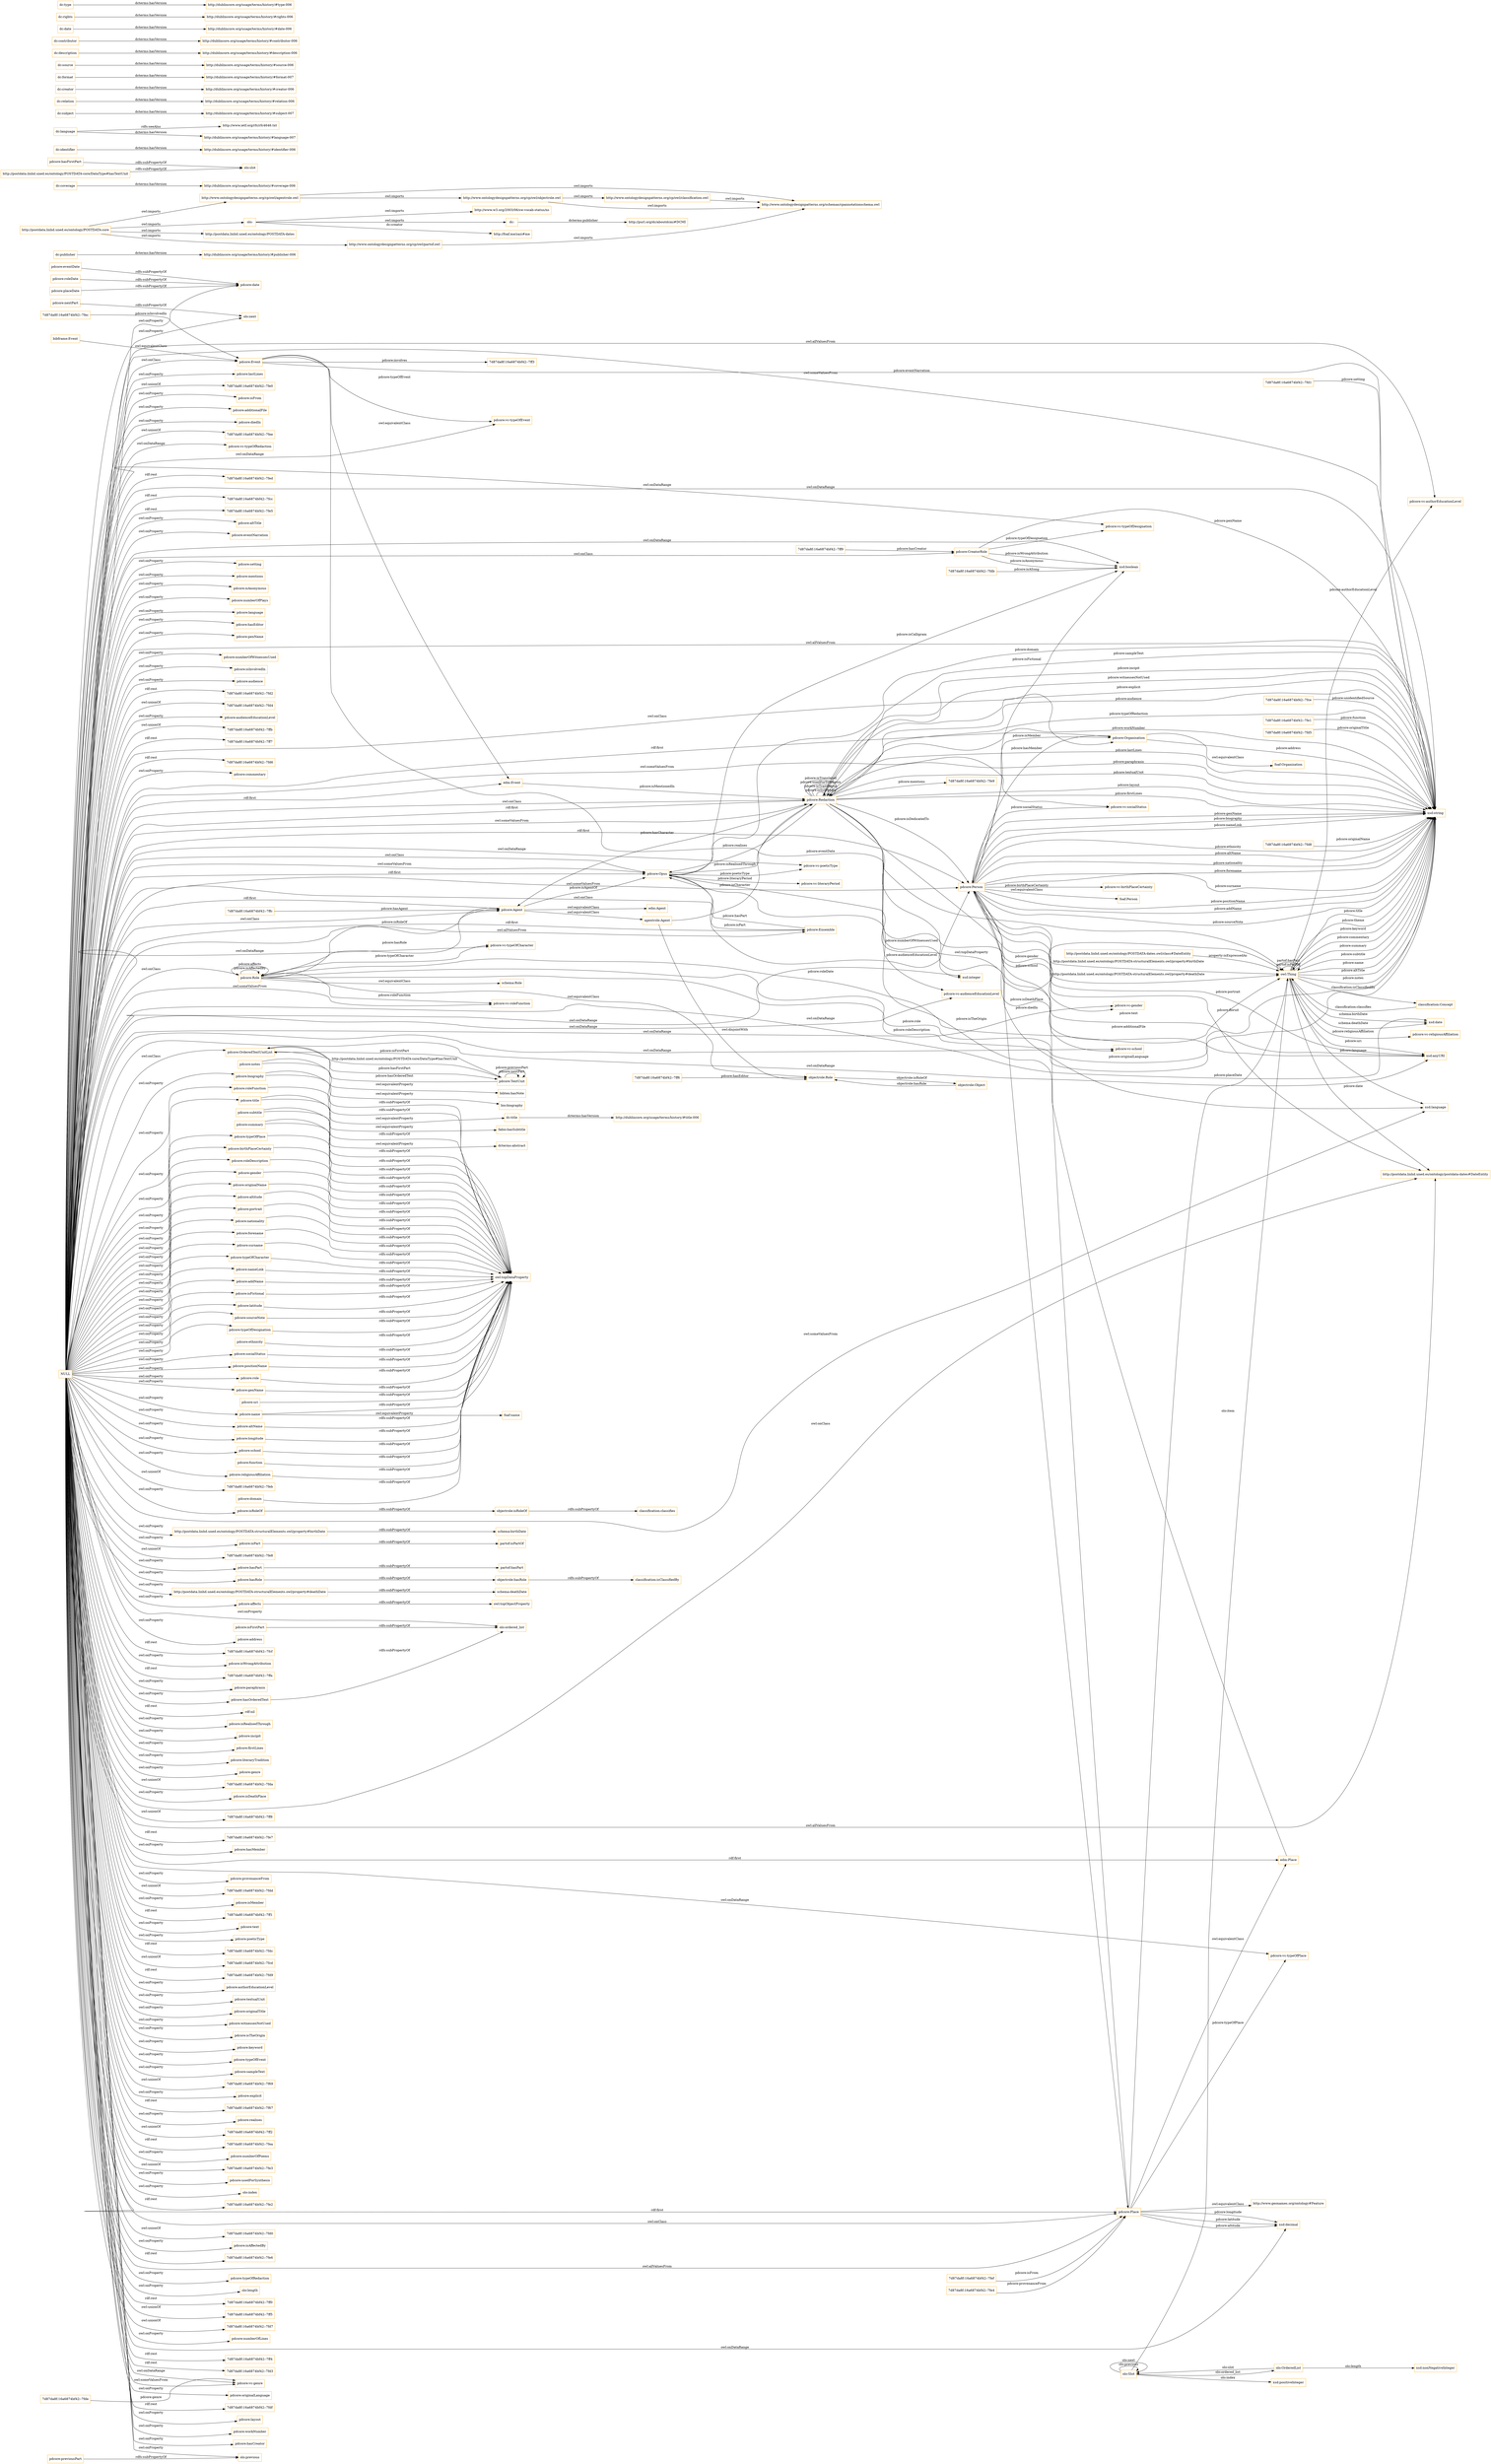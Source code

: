 digraph ar2dtool_diagram { 
rankdir=LR;
size="1501"
node [shape = rectangle, color="orange"]; "pdcore:Role" "pdcore:OrderedTextUnitList" "7d87da8f:16a6874bf42:-7ff9" "7d87da8f:16a6874bf42:-7fde" "7d87da8f:16a6874bf42:-7fd8" "agentrole:Agent" "http://www.geonames.org/ontology#Feature" "edm:Agent" "pdcore:Agent" "pdcore:CreatorRole" "pdcore:Person" "pdcore:Organisation" "7d87da8f:16a6874bf42:-7fd1" "edm:Place" "7d87da8f:16a6874bf42:-7fef" "7d87da8f:16a6874bf42:-7fe4" "7d87da8f:16a6874bf42:-7fe9" "pdcore:Redaction" "7d87da8f:16a6874bf42:-7ff6" "7d87da8f:16a6874bf42:-7fce" "7d87da8f:16a6874bf42:-7fdb" "pdcore:Ensemble" "foaf:Person" "bibframe:Event" "edm:Event" "7d87da8f:16a6874bf42:-7fec" "pdcore:TextUnit" "foaf:Organization" "7d87da8f:16a6874bf42:-7fe1" "pdcore:Place" "7d87da8f:16a6874bf42:-7fd5" "pdcore:Opus" "pdcore:Event" "7d87da8f:16a6874bf42:-7ffc" "7d87da8f:16a6874bf42:-7ff3" "schema:Role" "owl:Thing" "objectrole:Role" "objectrole:Object" "olo:Slot" "olo:OrderedList" "classification:Concept" ; /*classes style*/
	"pdcore:typeOfPlace" -> "owl:topDataProperty" [ label = "rdfs:subPropertyOf" ];
	"objectrole:isRoleOf" -> "classification:classifies" [ label = "rdfs:subPropertyOf" ];
	"dc:publisher" -> "http://dublincore.org/usage/terms/history/#publisher-006" [ label = "dcterms:hasVersion" ];
	"http://www.ontologydesignpatterns.org/cp/owl/classification.owl" -> "http://www.ontologydesignpatterns.org/schemas/cpannotationschema.owl" [ label = "owl:imports" ];
	"pdcore:birthPlaceCertainty" -> "owl:topDataProperty" [ label = "rdfs:subPropertyOf" ];
	"dc:coverage" -> "http://dublincore.org/usage/terms/history/#coverage-006" [ label = "dcterms:hasVersion" ];
	"pdcore:notes" -> "owl:topDataProperty" [ label = "rdfs:subPropertyOf" ];
	"pdcore:notes" -> "bibtex:hasNote" [ label = "owl:equivalentProperty" ];
	"http://www.ontologydesignpatterns.org/cp/owl/agentrole.owl" -> "http://www.ontologydesignpatterns.org/cp/owl/objectrole.owl" [ label = "owl:imports" ];
	"http://www.ontologydesignpatterns.org/cp/owl/agentrole.owl" -> "http://www.ontologydesignpatterns.org/schemas/cpannotationschema.owl" [ label = "owl:imports" ];
	"pdcore:hasFirstPart" -> "olo:slot" [ label = "rdfs:subPropertyOf" ];
	"pdcore:roleDate" -> "pdcore:date" [ label = "rdfs:subPropertyOf" ];
	"pdcore:originalName" -> "owl:topDataProperty" [ label = "rdfs:subPropertyOf" ];
	"pdcore:forename" -> "owl:topDataProperty" [ label = "rdfs:subPropertyOf" ];
	"pdcore:subtitle" -> "fabio:hasSubtitle" [ label = "owl:equivalentProperty" ];
	"pdcore:subtitle" -> "owl:topDataProperty" [ label = "rdfs:subPropertyOf" ];
	"pdcore:altitude" -> "owl:topDataProperty" [ label = "rdfs:subPropertyOf" ];
	"olo:" -> "http://www.w3.org/2003/06/sw-vocab-status/ns" [ label = "owl:imports" ];
	"olo:" -> "dc:" [ label = "owl:imports" ];
	"olo:" -> "http://foaf.me/zazi#me" [ label = "dc:creator" ];
	"pdcore:portrait" -> "owl:topDataProperty" [ label = "rdfs:subPropertyOf" ];
	"pdcore:Role" -> "objectrole:Role" [ label = "owl:equivalentClass" ];
	"pdcore:Role" -> "schema:Role" [ label = "owl:equivalentClass" ];
	"dc:identifier" -> "http://dublincore.org/usage/terms/history/#identifier-006" [ label = "dcterms:hasVersion" ];
	"dc:language" -> "http://www.ietf.org/rfc/rfc4646.txt" [ label = "rdfs:seeAlso" ];
	"dc:language" -> "http://dublincore.org/usage/terms/history/#language-007" [ label = "dcterms:hasVersion" ];
	"pdcore:Organisation" -> "foaf:Organization" [ label = "owl:equivalentClass" ];
	"pdcore:nationality" -> "owl:topDataProperty" [ label = "rdfs:subPropertyOf" ];
	"pdcore:isPart" -> "partof:isPartOf" [ label = "rdfs:subPropertyOf" ];
	"pdcore:surname" -> "owl:topDataProperty" [ label = "rdfs:subPropertyOf" ];
	"dc:subject" -> "http://dublincore.org/usage/terms/history/#subject-007" [ label = "dcterms:hasVersion" ];
	"pdcore:uri" -> "owl:topDataProperty" [ label = "rdfs:subPropertyOf" ];
	"pdcore:addName" -> "owl:topDataProperty" [ label = "rdfs:subPropertyOf" ];
	"pdcore:genName" -> "owl:topDataProperty" [ label = "rdfs:subPropertyOf" ];
	"pdcore:placeDate" -> "pdcore:date" [ label = "rdfs:subPropertyOf" ];
	"http://www.ontologydesignpatterns.org/cp/owl/objectrole.owl" -> "http://www.ontologydesignpatterns.org/cp/owl/classification.owl" [ label = "owl:imports" ];
	"http://www.ontologydesignpatterns.org/cp/owl/objectrole.owl" -> "http://www.ontologydesignpatterns.org/schemas/cpannotationschema.owl" [ label = "owl:imports" ];
	"dc:relation" -> "http://dublincore.org/usage/terms/history/#relation-006" [ label = "dcterms:hasVersion" ];
	"pdcore:nameLink" -> "owl:topDataProperty" [ label = "rdfs:subPropertyOf" ];
	"dc:creator" -> "http://dublincore.org/usage/terms/history/#creator-006" [ label = "dcterms:hasVersion" ];
	"http://postdata.linhd.uned.es/ontology/POSTDATA-core/DataType#hasTextUnit" -> "olo:slot" [ label = "rdfs:subPropertyOf" ];
	"pdcore:biography" -> "owl:topDataProperty" [ label = "rdfs:subPropertyOf" ];
	"pdcore:biography" -> "bio:biography" [ label = "owl:equivalentProperty" ];
	"pdcore:latitude" -> "owl:topDataProperty" [ label = "rdfs:subPropertyOf" ];
	"dc:format" -> "http://dublincore.org/usage/terms/history/#format-007" [ label = "dcterms:hasVersion" ];
	"pdcore:hasPart" -> "partof:hasPart" [ label = "rdfs:subPropertyOf" ];
	"pdcore:sourceNote" -> "owl:topDataProperty" [ label = "rdfs:subPropertyOf" ];
	"pdcore:summary" -> "owl:topDataProperty" [ label = "rdfs:subPropertyOf" ];
	"pdcore:summary" -> "dcterms:abstract" [ label = "owl:equivalentProperty" ];
	"pdcore:nextPart" -> "olo:next" [ label = "rdfs:subPropertyOf" ];
	"pdcore:hasRole" -> "objectrole:hasRole" [ label = "rdfs:subPropertyOf" ];
	"pdcore:eventDate" -> "pdcore:date" [ label = "rdfs:subPropertyOf" ];
	"pdcore:name" -> "owl:topDataProperty" [ label = "rdfs:subPropertyOf" ];
	"pdcore:name" -> "foaf:name" [ label = "owl:equivalentProperty" ];
	"pdcore:Place" -> "http://www.geonames.org/ontology#Feature" [ label = "owl:equivalentClass" ];
	"pdcore:Place" -> "edm:Place" [ label = "owl:equivalentClass" ];
	"pdcore:typeOfDesignation" -> "owl:topDataProperty" [ label = "rdfs:subPropertyOf" ];
	"pdcore:title" -> "owl:topDataProperty" [ label = "rdfs:subPropertyOf" ];
	"pdcore:title" -> "dc:title" [ label = "owl:equivalentProperty" ];
	"pdcore:Agent" -> "agentrole:Agent" [ label = "owl:equivalentClass" ];
	"pdcore:Agent" -> "edm:Agent" [ label = "owl:equivalentClass" ];
	"pdcore:positionName" -> "owl:topDataProperty" [ label = "rdfs:subPropertyOf" ];
	"pdcore:altName" -> "owl:topDataProperty" [ label = "rdfs:subPropertyOf" ];
	"dc:source" -> "http://dublincore.org/usage/terms/history/#source-006" [ label = "dcterms:hasVersion" ];
	"dc:description" -> "http://dublincore.org/usage/terms/history/#description-006" [ label = "dcterms:hasVersion" ];
	"http://postdata.linhd.uned.es/ontology/POSTDATA-structuralElements.owl/property#deathDate" -> "schema:deathDate" [ label = "rdfs:subPropertyOf" ];
	"pdcore:role" -> "owl:topDataProperty" [ label = "rdfs:subPropertyOf" ];
	"pdcore:Person" -> "foaf:Person" [ label = "owl:equivalentClass" ];
	"agentrole:Agent" -> "objectrole:Role" [ label = "owl:disjointWith" ];
	"http://postdata.linhd.uned.es/ontology/POSTDATA-core" -> "http://postdata.linhd.uned.es/ontology/POSTDATA-dates" [ label = "owl:imports" ];
	"http://postdata.linhd.uned.es/ontology/POSTDATA-core" -> "http://www.ontologydesignpatterns.org/cp/owl/agentrole.owl" [ label = "owl:imports" ];
	"http://postdata.linhd.uned.es/ontology/POSTDATA-core" -> "olo:" [ label = "owl:imports" ];
	"http://postdata.linhd.uned.es/ontology/POSTDATA-core" -> "http://www.ontologydesignpatterns.org/cp/owl/partof.owl" [ label = "owl:imports" ];
	"objectrole:hasRole" -> "classification:isClassifiedBy" [ label = "rdfs:subPropertyOf" ];
	"pdcore:affects" -> "owl:topObjectProperty" [ label = "rdfs:subPropertyOf" ];
	"pdcore:longitude" -> "owl:topDataProperty" [ label = "rdfs:subPropertyOf" ];
	"dc:contributor" -> "http://dublincore.org/usage/terms/history/#contributor-006" [ label = "dcterms:hasVersion" ];
	"pdcore:hasOrderedText" -> "olo:ordered_list" [ label = "rdfs:subPropertyOf" ];
	"pdcore:school" -> "owl:topDataProperty" [ label = "rdfs:subPropertyOf" ];
	"pdcore:religiousAffiliation" -> "owl:topDataProperty" [ label = "rdfs:subPropertyOf" ];
	"dc:date" -> "http://dublincore.org/usage/terms/history/#date-006" [ label = "dcterms:hasVersion" ];
	"pdcore:roleFunction" -> "owl:topDataProperty" [ label = "rdfs:subPropertyOf" ];
	"dc:rights" -> "http://dublincore.org/usage/terms/history/#rights-006" [ label = "dcterms:hasVersion" ];
	"pdcore:ethnicity" -> "owl:topDataProperty" [ label = "rdfs:subPropertyOf" ];
	"bibframe:Event" -> "pdcore:Event" [ label = "owl:equivalentClass" ];
	"pdcore:roleDescription" -> "owl:topDataProperty" [ label = "rdfs:subPropertyOf" ];
	"pdcore:gender" -> "owl:topDataProperty" [ label = "rdfs:subPropertyOf" ];
	"NULL" -> "pdcore:address" [ label = "owl:onProperty" ];
	"NULL" -> "7d87da8f:16a6874bf42:-7fcf" [ label = "rdf:rest" ];
	"NULL" -> "pdcore:altName" [ label = "owl:onProperty" ];
	"NULL" -> "pdcore:isWrongAttribution" [ label = "owl:onProperty" ];
	"NULL" -> "pdcore:title" [ label = "owl:onProperty" ];
	"NULL" -> "pdcore:typeOfCharacter" [ label = "owl:onProperty" ];
	"NULL" -> "pdcore:Place" [ label = "rdf:first" ];
	"NULL" -> "pdcore:Person" [ label = "owl:onClass" ];
	"NULL" -> "7d87da8f:16a6874bf42:-7ffa" [ label = "rdf:rest" ];
	"NULL" -> "pdcore:typeOfPlace" [ label = "owl:onProperty" ];
	"NULL" -> "pdcore:vc-typeOfCharacter" [ label = "owl:onDataRange" ];
	"NULL" -> "pdcore:vc-socialStatus" [ label = "owl:someValuesFrom" ];
	"NULL" -> "pdcore:paraphrasis" [ label = "owl:onProperty" ];
	"NULL" -> "rdf:nil" [ label = "rdf:rest" ];
	"NULL" -> "pdcore:hasOrderedText" [ label = "owl:onProperty" ];
	"NULL" -> "edm:Event" [ label = "rdf:first" ];
	"NULL" -> "pdcore:isRealisedThrough" [ label = "owl:onProperty" ];
	"NULL" -> "pdcore:incipit" [ label = "owl:onProperty" ];
	"NULL" -> "pdcore:longitude" [ label = "owl:onProperty" ];
	"NULL" -> "pdcore:birthPlaceCertainty" [ label = "owl:onProperty" ];
	"NULL" -> "edm:Place" [ label = "rdf:first" ];
	"NULL" -> "pdcore:roleFunction" [ label = "owl:onProperty" ];
	"NULL" -> "olo:ordered_list" [ label = "owl:onProperty" ];
	"NULL" -> "pdcore:biography" [ label = "owl:onProperty" ];
	"NULL" -> "pdcore:firstLines" [ label = "owl:onProperty" ];
	"NULL" -> "pdcore:literaryTradition" [ label = "owl:onProperty" ];
	"NULL" -> "pdcore:Event" [ label = "owl:onClass" ];
	"NULL" -> "pdcore:genre" [ label = "owl:onProperty" ];
	"NULL" -> "pdcore:vc-authorEducationLevel" [ label = "owl:allValuesFrom" ];
	"NULL" -> "7d87da8f:16a6874bf42:-7fda" [ label = "owl:unionOf" ];
	"NULL" -> "pdcore:isDeathPlace" [ label = "owl:onProperty" ];
	"NULL" -> "http://postdata.linhd.uned.es/ontology/postdata-dates#DateEntity" [ label = "owl:onClass" ];
	"NULL" -> "7d87da8f:16a6874bf42:-7ff8" [ label = "owl:unionOf" ];
	"NULL" -> "pdcore:Ensemble" [ label = "owl:allValuesFrom" ];
	"NULL" -> "pdcore:vc-audienceEducationLevel" [ label = "owl:onDataRange" ];
	"NULL" -> "pdcore:Person" [ label = "rdf:first" ];
	"NULL" -> "pdcore:altitude" [ label = "owl:onProperty" ];
	"NULL" -> "pdcore:genName" [ label = "owl:onProperty" ];
	"NULL" -> "7d87da8f:16a6874bf42:-7fe7" [ label = "rdf:rest" ];
	"NULL" -> "pdcore:hasMember" [ label = "owl:onProperty" ];
	"NULL" -> "pdcore:vc-school" [ label = "owl:onDataRange" ];
	"NULL" -> "pdcore:role" [ label = "owl:onProperty" ];
	"NULL" -> "pdcore:vc-gender" [ label = "owl:onDataRange" ];
	"NULL" -> "pdcore:provenanceFrom" [ label = "owl:onProperty" ];
	"NULL" -> "pdcore:Agent" [ label = "rdf:first" ];
	"NULL" -> "7d87da8f:16a6874bf42:-7fdd" [ label = "owl:unionOf" ];
	"NULL" -> "pdcore:isMember" [ label = "owl:onProperty" ];
	"NULL" -> "xsd:boolean" [ label = "owl:onDataRange" ];
	"NULL" -> "7d87da8f:16a6874bf42:-7ff1" [ label = "rdf:rest" ];
	"NULL" -> "xsd:string" [ label = "owl:someValuesFrom" ];
	"NULL" -> "pdcore:text" [ label = "owl:onProperty" ];
	"NULL" -> "xsd:string" [ label = "owl:onDataRange" ];
	"NULL" -> "pdcore:surname" [ label = "owl:onProperty" ];
	"NULL" -> "pdcore:poeticType" [ label = "owl:onProperty" ];
	"NULL" -> "7d87da8f:16a6874bf42:-7fdc" [ label = "rdf:rest" ];
	"NULL" -> "7d87da8f:16a6874bf42:-7fcd" [ label = "owl:unionOf" ];
	"NULL" -> "7d87da8f:16a6874bf42:-7fd9" [ label = "rdf:rest" ];
	"NULL" -> "pdcore:authorEducationLevel" [ label = "owl:onProperty" ];
	"NULL" -> "pdcore:forename" [ label = "owl:onProperty" ];
	"NULL" -> "pdcore:vc-typeOfEvent" [ label = "owl:onDataRange" ];
	"NULL" -> "pdcore:textualUnit" [ label = "owl:onProperty" ];
	"NULL" -> "pdcore:originalTitle" [ label = "owl:onProperty" ];
	"NULL" -> "pdcore:witnessesNotUsed" [ label = "owl:onProperty" ];
	"NULL" -> "pdcore:name" [ label = "owl:onProperty" ];
	"NULL" -> "pdcore:isTheOrigin" [ label = "owl:onProperty" ];
	"NULL" -> "pdcore:keyword" [ label = "owl:onProperty" ];
	"NULL" -> "pdcore:isPart" [ label = "owl:onProperty" ];
	"NULL" -> "pdcore:latitude" [ label = "owl:onProperty" ];
	"NULL" -> "pdcore:typeOfEvent" [ label = "owl:onProperty" ];
	"NULL" -> "pdcore:sampleText" [ label = "owl:onProperty" ];
	"NULL" -> "7d87da8f:16a6874bf42:-7f69" [ label = "owl:unionOf" ];
	"NULL" -> "pdcore:explicit" [ label = "owl:onProperty" ];
	"NULL" -> "7d87da8f:16a6874bf42:-7f67" [ label = "rdf:rest" ];
	"NULL" -> "pdcore:realises" [ label = "owl:onProperty" ];
	"NULL" -> "7d87da8f:16a6874bf42:-7ff2" [ label = "owl:unionOf" ];
	"NULL" -> "7d87da8f:16a6874bf42:-7fea" [ label = "rdf:rest" ];
	"NULL" -> "pdcore:numberOfPoems" [ label = "owl:onProperty" ];
	"NULL" -> "7d87da8f:16a6874bf42:-7fe3" [ label = "owl:unionOf" ];
	"NULL" -> "pdcore:usedForSynthesis" [ label = "owl:onProperty" ];
	"NULL" -> "olo:index" [ label = "owl:onProperty" ];
	"NULL" -> "olo:previous" [ label = "owl:onProperty" ];
	"NULL" -> "7d87da8f:16a6874bf42:-7fe2" [ label = "rdf:rest" ];
	"NULL" -> "pdcore:vc-typeOfDesignation" [ label = "owl:onDataRange" ];
	"NULL" -> "pdcore:isFictional" [ label = "owl:onProperty" ];
	"NULL" -> "pdcore:portrait" [ label = "owl:onProperty" ];
	"NULL" -> "xsd:date" [ label = "owl:onDataRange" ];
	"NULL" -> "pdcore:addName" [ label = "owl:onProperty" ];
	"NULL" -> "7d87da8f:16a6874bf42:-7fd0" [ label = "owl:unionOf" ];
	"NULL" -> "pdcore:affects" [ label = "owl:onProperty" ];
	"NULL" -> "pdcore:isAffectedBy" [ label = "owl:onProperty" ];
	"NULL" -> "http://postdata.linhd.uned.es/ontology/POSTDATA-structuralElements.owl/property#deathDate" [ label = "owl:onProperty" ];
	"NULL" -> "7d87da8f:16a6874bf42:-7fe6" [ label = "rdf:rest" ];
	"NULL" -> "pdcore:vc-typeOfPlace" [ label = "owl:onDataRange" ];
	"NULL" -> "pdcore:Agent" [ label = "owl:onClass" ];
	"NULL" -> "pdcore:typeOfRedaction" [ label = "owl:onProperty" ];
	"NULL" -> "pdcore:Opus" [ label = "owl:onClass" ];
	"NULL" -> "olo:length" [ label = "owl:onProperty" ];
	"NULL" -> "pdcore:Redaction" [ label = "owl:someValuesFrom" ];
	"NULL" -> "7d87da8f:16a6874bf42:-7ff0" [ label = "rdf:rest" ];
	"NULL" -> "7d87da8f:16a6874bf42:-7ff5" [ label = "owl:unionOf" ];
	"NULL" -> "pdcore:Person" [ label = "owl:someValuesFrom" ];
	"NULL" -> "pdcore:Organisation" [ label = "rdf:first" ];
	"NULL" -> "7d87da8f:16a6874bf42:-7fd7" [ label = "owl:unionOf" ];
	"NULL" -> "pdcore:numberOfLines" [ label = "owl:onProperty" ];
	"NULL" -> "pdcore:roleDescription" [ label = "owl:onProperty" ];
	"NULL" -> "pdcore:vc-roleFunction" [ label = "owl:someValuesFrom" ];
	"NULL" -> "7d87da8f:16a6874bf42:-7ff4" [ label = "rdf:rest" ];
	"NULL" -> "pdcore:CreatorRole" [ label = "owl:onClass" ];
	"NULL" -> "7d87da8f:16a6874bf42:-7fd3" [ label = "rdf:rest" ];
	"NULL" -> "pdcore:vc-genre" [ label = "owl:onDataRange" ];
	"NULL" -> "pdcore:originalLanguage" [ label = "owl:onProperty" ];
	"NULL" -> "7d87da8f:16a6874bf42:-7fdf" [ label = "rdf:rest" ];
	"NULL" -> "pdcore:layout" [ label = "owl:onProperty" ];
	"NULL" -> "pdcore:nationality" [ label = "owl:onProperty" ];
	"NULL" -> "pdcore:Organisation" [ label = "owl:onClass" ];
	"NULL" -> "pdcore:vc-genre" [ label = "owl:someValuesFrom" ];
	"NULL" -> "pdcore:workNumber" [ label = "owl:onProperty" ];
	"NULL" -> "pdcore:hasCreator" [ label = "owl:onProperty" ];
	"NULL" -> "pdcore:lastLines" [ label = "owl:onProperty" ];
	"NULL" -> "7d87da8f:16a6874bf42:-7fe0" [ label = "owl:unionOf" ];
	"NULL" -> "xsd:decimal" [ label = "owl:onDataRange" ];
	"NULL" -> "pdcore:Opus" [ label = "owl:someValuesFrom" ];
	"NULL" -> "pdcore:isFrom" [ label = "owl:onProperty" ];
	"NULL" -> "pdcore:additionalFile" [ label = "owl:onProperty" ];
	"NULL" -> "pdcore:Redaction" [ label = "owl:onClass" ];
	"NULL" -> "pdcore:school" [ label = "owl:onProperty" ];
	"NULL" -> "pdcore:diedIn" [ label = "owl:onProperty" ];
	"NULL" -> "7d87da8f:16a6874bf42:-7fee" [ label = "owl:unionOf" ];
	"NULL" -> "pdcore:vc-typeOfRedaction" [ label = "owl:onDataRange" ];
	"NULL" -> "7d87da8f:16a6874bf42:-7fed" [ label = "rdf:rest" ];
	"NULL" -> "xsd:integer" [ label = "owl:onDataRange" ];
	"NULL" -> "7d87da8f:16a6874bf42:-7fcc" [ label = "rdf:rest" ];
	"NULL" -> "pdcore:positionName" [ label = "owl:onProperty" ];
	"NULL" -> "7d87da8f:16a6874bf42:-7fe5" [ label = "rdf:rest" ];
	"NULL" -> "xsd:string" [ label = "owl:allValuesFrom" ];
	"NULL" -> "xsd:language" [ label = "owl:someValuesFrom" ];
	"NULL" -> "pdcore:altTitle" [ label = "owl:onProperty" ];
	"NULL" -> "pdcore:eventNarration" [ label = "owl:onProperty" ];
	"NULL" -> "pdcore:setting" [ label = "owl:onProperty" ];
	"NULL" -> "pdcore:mentions" [ label = "owl:onProperty" ];
	"NULL" -> "pdcore:isAnonymous" [ label = "owl:onProperty" ];
	"NULL" -> "pdcore:Place" [ label = "owl:onClass" ];
	"NULL" -> "pdcore:numberOfPlays" [ label = "owl:onProperty" ];
	"NULL" -> "pdcore:language" [ label = "owl:onProperty" ];
	"NULL" -> "pdcore:hasEditor" [ label = "owl:onProperty" ];
	"NULL" -> "pdcore:nameLink" [ label = "owl:onProperty" ];
	"NULL" -> "pdcore:Ensemble" [ label = "rdf:first" ];
	"NULL" -> "pdcore:hasPart" [ label = "owl:onProperty" ];
	"NULL" -> "pdcore:penName" [ label = "owl:onProperty" ];
	"NULL" -> "pdcore:numberOfWitnessesUsed" [ label = "owl:onProperty" ];
	"NULL" -> "pdcore:isInvolvedIn" [ label = "owl:onProperty" ];
	"NULL" -> "pdcore:audience" [ label = "owl:onProperty" ];
	"NULL" -> "pdcore:typeOfDesignation" [ label = "owl:onProperty" ];
	"NULL" -> "7d87da8f:16a6874bf42:-7fd2" [ label = "rdf:rest" ];
	"NULL" -> "pdcore:Redaction" [ label = "rdf:first" ];
	"NULL" -> "7d87da8f:16a6874bf42:-7fd4" [ label = "owl:unionOf" ];
	"NULL" -> "pdcore:audienceEducationLevel" [ label = "owl:onProperty" ];
	"NULL" -> "7d87da8f:16a6874bf42:-7ffb" [ label = "owl:unionOf" ];
	"NULL" -> "pdcore:originalName" [ label = "owl:onProperty" ];
	"NULL" -> "7d87da8f:16a6874bf42:-7ff7" [ label = "rdf:rest" ];
	"NULL" -> "pdcore:religiousAffiliation" [ label = "owl:onProperty" ];
	"NULL" -> "pdcore:hasRole" [ label = "owl:onProperty" ];
	"NULL" -> "7d87da8f:16a6874bf42:-7fd6" [ label = "rdf:rest" ];
	"NULL" -> "olo:next" [ label = "owl:onProperty" ];
	"NULL" -> "pdcore:sourceNote" [ label = "owl:onProperty" ];
	"NULL" -> "pdcore:commentary" [ label = "owl:onProperty" ];
	"NULL" -> "pdcore:vc-poeticType" [ label = "owl:onDataRange" ];
	"NULL" -> "pdcore:date" [ label = "owl:onProperty" ];
	"NULL" -> "xsd:anyURI" [ label = "owl:onDataRange" ];
	"NULL" -> "7d87da8f:16a6874bf42:-7feb" [ label = "owl:unionOf" ];
	"NULL" -> "pdcore:isRoleOf" [ label = "owl:onProperty" ];
	"NULL" -> "pdcore:Place" [ label = "owl:allValuesFrom" ];
	"NULL" -> "http://postdata.linhd.uned.es/ontology/POSTDATA-structuralElements.owl/property#birthDate" [ label = "owl:onProperty" ];
	"NULL" -> "pdcore:socialStatus" [ label = "owl:onProperty" ];
	"NULL" -> "http://postdata.linhd.uned.es/ontology/postdata-dates#DateEntity" [ label = "owl:allValuesFrom" ];
	"NULL" -> "pdcore:Opus" [ label = "rdf:first" ];
	"NULL" -> "7d87da8f:16a6874bf42:-7fe8" [ label = "owl:unionOf" ];
	"NULL" -> "pdcore:Role" [ label = "owl:onClass" ];
	"NULL" -> "pdcore:gender" [ label = "owl:onProperty" ];
	"NULL" -> "pdcore:OrderedTextUnitList" [ label = "owl:onClass" ];
	"dc:" -> "http://purl.org/dc/aboutdcmi#DCMI" [ label = "dcterms:publisher" ];
	"dc:title" -> "http://dublincore.org/usage/terms/history/#title-006" [ label = "dcterms:hasVersion" ];
	"pdcore:isRoleOf" -> "objectrole:isRoleOf" [ label = "rdfs:subPropertyOf" ];
	"pdcore:isFictional" -> "owl:topDataProperty" [ label = "rdfs:subPropertyOf" ];
	"pdcore:Event" -> "edm:Event" [ label = "owl:equivalentClass" ];
	"pdcore:function" -> "owl:topDataProperty" [ label = "rdfs:subPropertyOf" ];
	"dc:type" -> "http://dublincore.org/usage/terms/history/#type-006" [ label = "dcterms:hasVersion" ];
	"pdcore:previousPart" -> "olo:previous" [ label = "rdfs:subPropertyOf" ];
	"pdcore:socialStatus" -> "owl:topDataProperty" [ label = "rdfs:subPropertyOf" ];
	"pdcore:domain" -> "owl:topDataProperty" [ label = "rdfs:subPropertyOf" ];
	"pdcore:typeOfCharacter" -> "owl:topDataProperty" [ label = "rdfs:subPropertyOf" ];
	"pdcore:isFirstPart" -> "olo:ordered_list" [ label = "rdfs:subPropertyOf" ];
	"http://postdata.linhd.uned.es/ontology/POSTDATA-structuralElements.owl/property#birthDate" -> "schema:birthDate" [ label = "rdfs:subPropertyOf" ];
	"http://www.ontologydesignpatterns.org/cp/owl/partof.owl" -> "http://www.ontologydesignpatterns.org/schemas/cpannotationschema.owl" [ label = "owl:imports" ];
	"pdcore:Redaction" -> "7d87da8f:16a6874bf42:-7fe9" [ label = "pdcore:mentions" ];
	"pdcore:Person" -> "xsd:boolean" [ label = "pdcore:isFictional" ];
	"7d87da8f:16a6874bf42:-7ffc" -> "pdcore:Agent" [ label = "pdcore:hasAgent" ];
	"pdcore:Role" -> "xsd:string" [ label = "pdcore:role" ];
	"pdcore:Redaction" -> "pdcore:Redaction" [ label = "pdcore:isSynthesis" ];
	"pdcore:CreatorRole" -> "xsd:string" [ label = "pdcore:penName" ];
	"pdcore:Redaction" -> "pdcore:Redaction" [ label = "pdcore:isTranslation" ];
	"pdcore:Redaction" -> "pdcore:vc-audienceEducationLevel" [ label = "pdcore:audienceEducationLevel" ];
	"pdcore:Event" -> "xsd:string" [ label = "pdcore:eventNarration" ];
	"7d87da8f:16a6874bf42:-7fd8" -> "xsd:string" [ label = "pdcore:originalName" ];
	"pdcore:Redaction" -> "xsd:string" [ label = "pdcore:workNumber" ];
	"7d87da8f:16a6874bf42:-7ff6" -> "objectrole:Role" [ label = "pdcore:hasEditor" ];
	"olo:Slot" -> "olo:Slot" [ label = "olo:previous" ];
	"owl:Thing" -> "xsd:string" [ label = "pdcore:altTitle" ];
	"pdcore:Person" -> "http://postdata.linhd.uned.es/ontology/postdata-dates#DateEntity" [ label = "pdcore:floruit" ];
	"pdcore:Person" -> "xsd:string" [ label = "pdcore:surname" ];
	"owl:Thing" -> "xsd:date" [ label = "schema:birthDate" ];
	"pdcore:Person" -> "xsd:string" [ label = "pdcore:positionName" ];
	"pdcore:TextUnit" -> "pdcore:TextUnit" [ label = "pdcore:nextPart" ];
	"pdcore:Role" -> "xsd:string" [ label = "pdcore:roleDescription" ];
	"pdcore:Role" -> "pdcore:Role" [ label = "pdcore:isAffectedBy" ];
	"7d87da8f:16a6874bf42:-7ff9" -> "pdcore:CreatorRole" [ label = "pdcore:hasCreator" ];
	"pdcore:Redaction" -> "xsd:string" [ label = "pdcore:lastLines" ];
	"classification:Concept" -> "owl:Thing" [ label = "classification:classifies" ];
	"pdcore:Redaction" -> "pdcore:Person" [ label = "pdcore:isDedicatedTo" ];
	"pdcore:Redaction" -> "xsd:string" [ label = "pdcore:paraphrasis" ];
	"pdcore:Event" -> "pdcore:vc-typeOfEvent" [ label = "pdcore:typeOfEvent" ];
	"pdcore:TextUnit" -> "pdcore:TextUnit" [ label = "pdcore:previousPart" ];
	"pdcore:Redaction" -> "xsd:string" [ label = "pdcore:textualUnit" ];
	"pdcore:Role" -> "pdcore:Role" [ label = "pdcore:affects" ];
	"pdcore:Person" -> "xsd:string" [ label = "pdcore:addName" ];
	"edm:Place" -> "pdcore:Opus" [ label = "pdcore:isTheOrigin" ];
	"pdcore:CreatorRole" -> "xsd:boolean" [ label = "pdcore:isAnonymous" ];
	"pdcore:Redaction" -> "pdcore:Agent" [ label = "pdcore:hasCharacter" ];
	"pdcore:Opus" -> "xsd:string" [ label = "pdcore:domain" ];
	"pdcore:Redaction" -> "xsd:anyURI" [ label = "pdcore:text" ];
	"pdcore:Redaction" -> "xsd:string" [ label = "pdcore:layout" ];
	"pdcore:Redaction" -> "xsd:anyURI" [ label = "pdcore:additionalFile" ];
	"pdcore:Opus" -> "xsd:boolean" [ label = "pdcore:isCalligram" ];
	"owl:Thing" -> "xsd:anyURI" [ label = "pdcore:uri" ];
	"pdcore:TextUnit" -> "pdcore:OrderedTextUnitList" [ label = "pdcore:hasOrderedText" ];
	"olo:Slot" -> "olo:OrderedList" [ label = "olo:ordered_list" ];
	"pdcore:OrderedTextUnitList" -> "pdcore:TextUnit" [ label = "http://postdata.linhd.uned.es/ontology/POSTDATA-core/DataType#hasTextUnit" ];
	"olo:OrderedList" -> "xsd:nonNegativeInteger" [ label = "olo:length" ];
	"pdcore:Redaction" -> "xsd:string" [ label = "pdcore:firstLines" ];
	"7d87da8f:16a6874bf42:-7fec" -> "pdcore:Event" [ label = "pdcore:isInvolvedIn" ];
	"pdcore:Place" -> "xsd:decimal" [ label = "pdcore:longitude" ];
	"pdcore:Redaction" -> "pdcore:Opus" [ label = "pdcore:realises" ];
	"pdcore:Opus" -> "pdcore:Redaction" [ label = "pdcore:isRealisedThrough" ];
	"owl:Thing" -> "pdcore:vc-religiousAffiliation" [ label = "pdcore:religiousAffiliation" ];
	"pdcore:Role" -> "pdcore:Agent" [ label = "pdcore:isRoleOf" ];
	"owl:Thing" -> "xsd:string" [ label = "pdcore:notes" ];
	"pdcore:Person" -> "xsd:string" [ label = "pdcore:sourceNote" ];
	"pdcore:Redaction" -> "xsd:string" [ label = "pdcore:sampleText" ];
	"pdcore:Redaction" -> "xsd:string" [ label = "pdcore:incipit" ];
	"pdcore:Person" -> "pdcore:vc-birthPlaceCertainty" [ label = "pdcore:birthPlaceCertainty" ];
	"pdcore:Opus" -> "pdcore:vc-literaryPeriod" [ label = "pdcore:literaryPeriod" ];
	"owl:Thing" -> "xsd:string" [ label = "pdcore:title" ];
	"pdcore:Ensemble" -> "pdcore:Opus" [ label = "pdcore:hasPart" ];
	"pdcore:Opus" -> "owl:Thing" [ label = "owl:topDataProperty" ];
	"http://postdata.linhd.uned.es/ontology/POSTDATA-dates.owl/class#DateEntity" -> "owl:Thing" [ label = "property:isExpressedAs" ];
	"pdcore:Person" -> "xsd:string" [ label = "pdcore:genName" ];
	"pdcore:TextUnit" -> "pdcore:OrderedTextUnitList" [ label = "pdcore:isFirstPart" ];
	"pdcore:Redaction" -> "pdcore:Redaction" [ label = "pdcore:usedForSynthesis" ];
	"pdcore:Person" -> "xsd:string" [ label = "pdcore:biography" ];
	"pdcore:CreatorRole" -> "pdcore:vc-typeOfDesignation" [ label = "pdcore:typeOfDesignation" ];
	"pdcore:Opus" -> "pdcore:Ensemble" [ label = "pdcore:isPart" ];
	"olo:OrderedList" -> "olo:Slot" [ label = "olo:slot" ];
	"pdcore:Person" -> "pdcore:vc-school" [ label = "pdcore:school" ];
	"olo:Slot" -> "olo:Slot" [ label = "olo:next" ];
	"owl:Thing" -> "xsd:date" [ label = "schema:deathDate" ];
	"pdcore:Redaction" -> "pdcore:Redaction" [ label = "pdcore:isTranslated" ];
	"pdcore:Place" -> "xsd:decimal" [ label = "pdcore:latitude" ];
	"pdcore:Person" -> "pdcore:Place" [ label = "pdcore:diedIn" ];
	"7d87da8f:16a6874bf42:-7fce" -> "xsd:string" [ label = "pdcore:unidentifiedSource" ];
	"pdcore:Place" -> "xsd:decimal" [ label = "pdcore:altitude" ];
	"owl:Thing" -> "xsd:string" [ label = "pdcore:theme" ];
	"pdcore:Event" -> "7d87da8f:16a6874bf42:-7ff3" [ label = "pdcore:involves" ];
	"pdcore:Role" -> "pdcore:vc-roleFunction" [ label = "pdcore:roleFunction" ];
	"pdcore:Role" -> "owl:Thing" [ label = "pdcore:roleDate" ];
	"pdcore:Opus" -> "pdcore:vc-poeticType" [ label = "pdcore:poeticType" ];
	"pdcore:Place" -> "pdcore:vc-typeOfPlace" [ label = "pdcore:typeOfPlace" ];
	"olo:Slot" -> "owl:Thing" [ label = "olo:item" ];
	"pdcore:Person" -> "xsd:string" [ label = "pdcore:nameLink" ];
	"7d87da8f:16a6874bf42:-7fe4" -> "pdcore:Place" [ label = "pdcore:provenanceFrom" ];
	"owl:Thing" -> "xsd:string" [ label = "pdcore:keyword" ];
	"pdcore:Person" -> "xsd:string" [ label = "pdcore:ethnicity" ];
	"pdcore:Place" -> "owl:Thing" [ label = "pdcore:placeDate" ];
	"7d87da8f:16a6874bf42:-7fdb" -> "xsd:boolean" [ label = "pdcore:isASong" ];
	"pdcore:Person" -> "xsd:string" [ label = "pdcore:altName" ];
	"owl:Thing" -> "xsd:string" [ label = "pdcore:commentary" ];
	"7d87da8f:16a6874bf42:-7fd5" -> "xsd:string" [ label = "pdcore:originalTitle" ];
	"owl:Thing" -> "classification:Concept" [ label = "classification:isClassifiedBy" ];
	"owl:Thing" -> "xsd:string" [ label = "pdcore:summary" ];
	"pdcore:Person" -> "pdcore:vc-socialStatus" [ label = "pdcore:socialStatus" ];
	"owl:Thing" -> "owl:Thing" [ label = "partof:isPartOf" ];
	"agentrole:Agent" -> "pdcore:Redaction" [ label = "pdcore:isCharacter" ];
	"olo:Slot" -> "xsd:positiveInteger" [ label = "olo:index" ];
	"7d87da8f:16a6874bf42:-7fe1" -> "xsd:string" [ label = "pdcore:function" ];
	"owl:Thing" -> "pdcore:vc-authorEducationLevel" [ label = "pdcore:authorEducationLevel" ];
	"pdcore:Person" -> "owl:Thing" [ label = "http://postdata.linhd.uned.es/ontology/POSTDATA-structuralElements.owl/property#birthDate" ];
	"pdcore:Person" -> "owl:Thing" [ label = "http://postdata.linhd.uned.es/ontology/POSTDATA-structuralElements.owl/property#deathDate" ];
	"7d87da8f:16a6874bf42:-7fef" -> "pdcore:Place" [ label = "pdcore:isFrom" ];
	"pdcore:Event" -> "owl:Thing" [ label = "pdcore:eventDate" ];
	"pdcore:CreatorRole" -> "xsd:boolean" [ label = "pdcore:isWrongAttribution" ];
	"pdcore:Redaction" -> "xsd:string" [ label = "pdcore:witnessesNotUsed" ];
	"owl:Thing" -> "http://postdata.linhd.uned.es/ontology/postdata-dates#DateEntity" [ label = "pdcore:date" ];
	"objectrole:Object" -> "objectrole:Role" [ label = "objectrole:hasRole" ];
	"pdcore:Person" -> "xsd:string" [ label = "pdcore:nationality" ];
	"edm:Event" -> "pdcore:Redaction" [ label = "pdcore:isMentionedIn" ];
	"pdcore:OrderedTextUnitList" -> "pdcore:TextUnit" [ label = "pdcore:hasFirstPart" ];
	"pdcore:Person" -> "pdcore:Organisation" [ label = "pdcore:isMember" ];
	"pdcore:Person" -> "xsd:anyURI" [ label = "pdcore:portrait" ];
	"pdcore:Role" -> "pdcore:vc-typeOfCharacter" [ label = "pdcore:typeOfCharacter" ];
	"pdcore:Organisation" -> "xsd:string" [ label = "pdcore:address" ];
	"pdcore:Organisation" -> "pdcore:Person" [ label = "pdcore:hasMember" ];
	"pdcore:Redaction" -> "xsd:string" [ label = "pdcore:explicit" ];
	"owl:Thing" -> "xsd:string" [ label = "pdcore:subtitle" ];
	"pdcore:Agent" -> "pdcore:Opus" [ label = "pdcore:isAgentOf" ];
	"pdcore:Person" -> "pdcore:vc-gender" [ label = "pdcore:gender" ];
	"7d87da8f:16a6874bf42:-7fde" -> "pdcore:vc-genre" [ label = "pdcore:genre" ];
	"owl:Thing" -> "xsd:string" [ label = "pdcore:name" ];
	"pdcore:Person" -> "xsd:string" [ label = "pdcore:forename" ];
	"pdcore:Agent" -> "pdcore:Role" [ label = "pdcore:hasRole" ];
	"pdcore:Redaction" -> "xsd:string" [ label = "pdcore:audience" ];
	"pdcore:Redaction" -> "xsd:string" [ label = "pdcore:typeOfRedaction" ];
	"pdcore:Redaction" -> "xsd:integer" [ label = "pdcore:numberOfWitnessesUsed" ];
	"pdcore:Redaction" -> "xsd:language" [ label = "pdcore:originalLanguage" ];
	"owl:Thing" -> "owl:Thing" [ label = "partof:hasPart" ];
	"pdcore:Place" -> "pdcore:Person" [ label = "pdcore:isDeathPlace" ];
	"owl:Thing" -> "xsd:language" [ label = "pdcore:language" ];
	"objectrole:Role" -> "objectrole:Object" [ label = "objectrole:isRoleOf" ];
	"7d87da8f:16a6874bf42:-7fd1" -> "xsd:string" [ label = "pdcore:setting" ];

}
